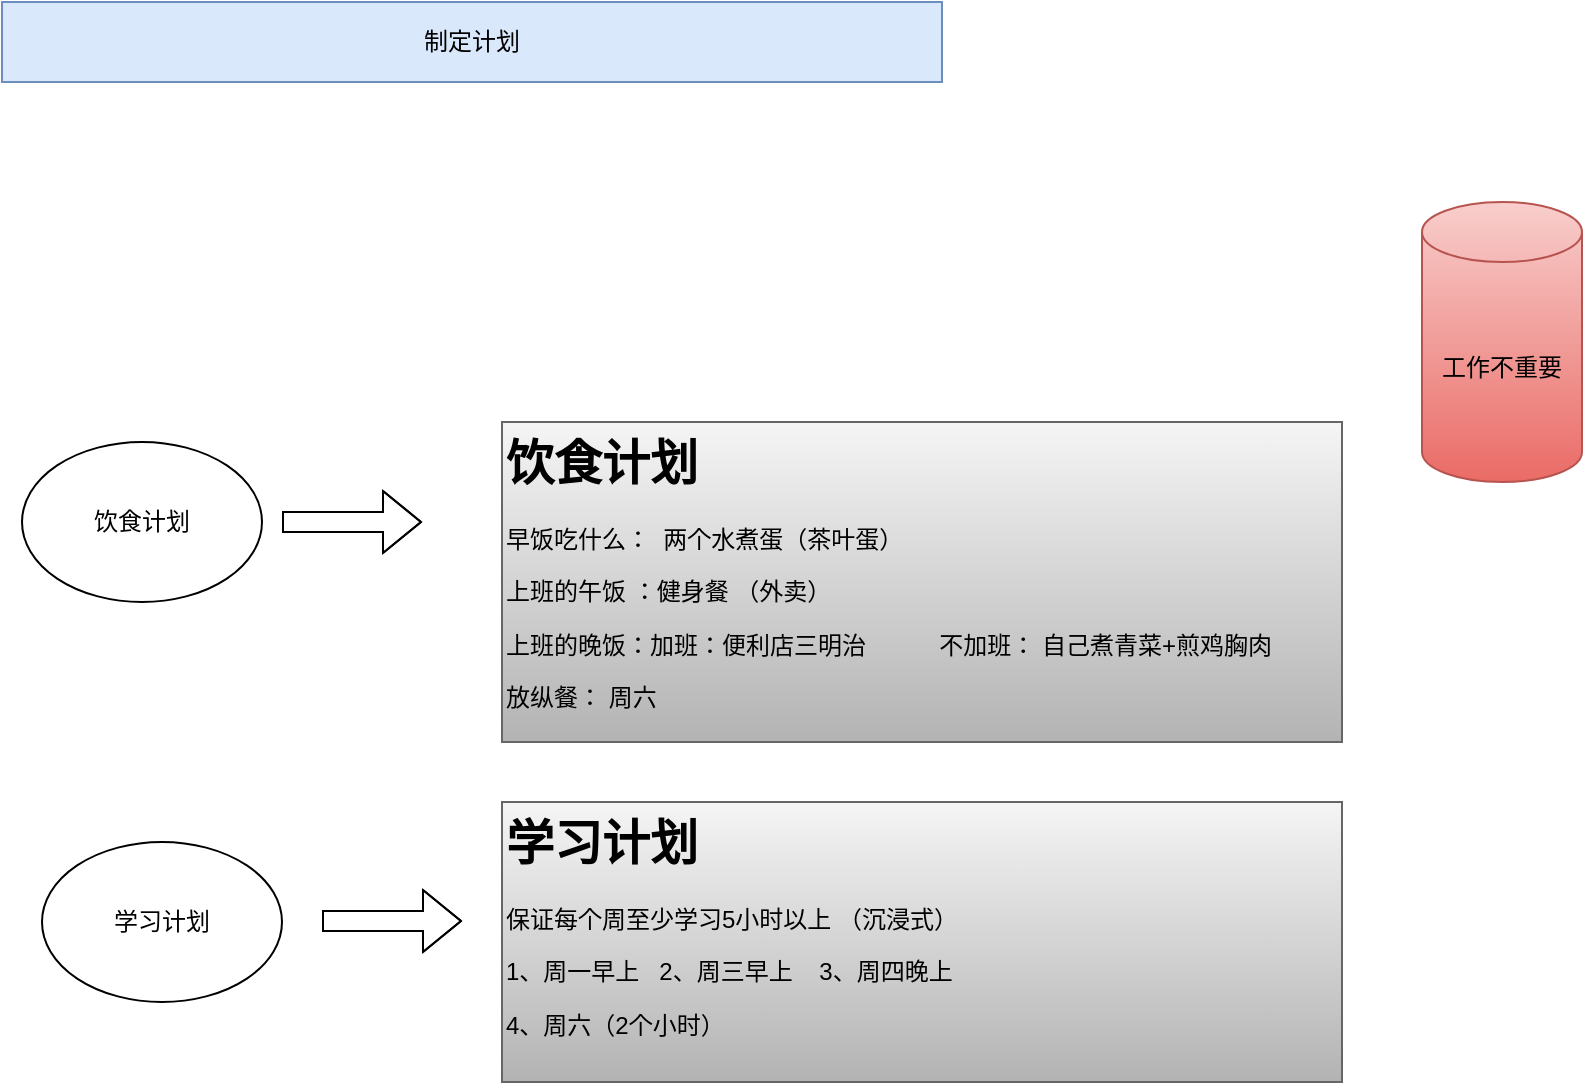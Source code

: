 <mxfile version="24.7.1" type="github">
  <diagram name="第 1 页" id="rxCOqaZMWurDvbbdeBvU">
    <mxGraphModel dx="1050" dy="530" grid="1" gridSize="10" guides="1" tooltips="1" connect="1" arrows="1" fold="1" page="1" pageScale="1" pageWidth="827" pageHeight="1169" math="0" shadow="0">
      <root>
        <mxCell id="0" />
        <mxCell id="1" parent="0" />
        <mxCell id="0nPajsyXm6vnVNVgFxhB-1" value="制定计划" style="rounded=0;whiteSpace=wrap;html=1;fillColor=#dae8fc;strokeColor=#6c8ebf;" vertex="1" parent="1">
          <mxGeometry x="100" y="70" width="470" height="40" as="geometry" />
        </mxCell>
        <mxCell id="0nPajsyXm6vnVNVgFxhB-4" value="饮食计划" style="ellipse;whiteSpace=wrap;html=1;" vertex="1" parent="1">
          <mxGeometry x="110" y="290" width="120" height="80" as="geometry" />
        </mxCell>
        <mxCell id="0nPajsyXm6vnVNVgFxhB-5" value="" style="shape=flexArrow;endArrow=classic;html=1;rounded=0;" edge="1" parent="1">
          <mxGeometry width="50" height="50" relative="1" as="geometry">
            <mxPoint x="240" y="330" as="sourcePoint" />
            <mxPoint x="310" y="330" as="targetPoint" />
            <Array as="points">
              <mxPoint x="260" y="330" />
            </Array>
          </mxGeometry>
        </mxCell>
        <mxCell id="0nPajsyXm6vnVNVgFxhB-6" value="&lt;h1 style=&quot;margin-top: 0px;&quot;&gt;饮食计划&lt;/h1&gt;&lt;p&gt;早饭吃什么：&amp;nbsp; 两个水煮蛋（茶叶蛋）&lt;/p&gt;&lt;p&gt;上班的午饭 ：健身餐 （外卖）&lt;/p&gt;&lt;p&gt;上班的晚饭：加班：便利店三明治&amp;nbsp; &amp;nbsp; &amp;nbsp; &amp;nbsp; &amp;nbsp; &amp;nbsp;不加班： 自己煮青菜+煎鸡胸肉&lt;/p&gt;&lt;p&gt;&lt;span style=&quot;background-color: initial;&quot;&gt;放纵餐： 周六&amp;nbsp;&lt;/span&gt;&lt;/p&gt;&lt;p&gt;&lt;span style=&quot;background-color: initial;&quot;&gt;&amp;nbsp;&lt;/span&gt;&lt;br&gt;&lt;/p&gt;" style="text;html=1;whiteSpace=wrap;overflow=hidden;rounded=0;fillColor=#f5f5f5;gradientColor=#b3b3b3;strokeColor=#666666;" vertex="1" parent="1">
          <mxGeometry x="350" y="280" width="420" height="160" as="geometry" />
        </mxCell>
        <mxCell id="0nPajsyXm6vnVNVgFxhB-7" value="学习计划" style="ellipse;whiteSpace=wrap;html=1;" vertex="1" parent="1">
          <mxGeometry x="120" y="490" width="120" height="80" as="geometry" />
        </mxCell>
        <mxCell id="0nPajsyXm6vnVNVgFxhB-8" value="" style="shape=flexArrow;endArrow=classic;html=1;rounded=0;" edge="1" parent="1">
          <mxGeometry width="50" height="50" relative="1" as="geometry">
            <mxPoint x="260" y="529.5" as="sourcePoint" />
            <mxPoint x="330" y="529.5" as="targetPoint" />
            <Array as="points">
              <mxPoint x="280" y="529.5" />
            </Array>
          </mxGeometry>
        </mxCell>
        <mxCell id="0nPajsyXm6vnVNVgFxhB-10" value="&lt;h1 style=&quot;margin-top: 0px;&quot;&gt;学习计划&lt;/h1&gt;&lt;p&gt;保证每个周至少学习5小时以上 （沉浸式）&lt;/p&gt;&lt;p&gt;1、周一早上&amp;nbsp; &amp;nbsp;2、周三早上&amp;nbsp; &amp;nbsp; 3、周四晚上&amp;nbsp;&amp;nbsp;&lt;/p&gt;&lt;p&gt;4、周六（2个小时）&lt;/p&gt;&lt;p&gt;&lt;br&gt;&lt;/p&gt;&lt;p&gt;&lt;br&gt;&lt;/p&gt;&lt;p&gt;&lt;br&gt;&lt;/p&gt;" style="text;html=1;whiteSpace=wrap;overflow=hidden;rounded=0;fillColor=#f5f5f5;gradientColor=#b3b3b3;strokeColor=#666666;" vertex="1" parent="1">
          <mxGeometry x="350" y="470" width="420" height="140" as="geometry" />
        </mxCell>
        <mxCell id="0nPajsyXm6vnVNVgFxhB-11" value="工作不重要" style="shape=cylinder3;whiteSpace=wrap;html=1;boundedLbl=1;backgroundOutline=1;size=15;fillColor=#f8cecc;gradientColor=#ea6b66;strokeColor=#b85450;" vertex="1" parent="1">
          <mxGeometry x="810" y="170" width="80" height="140" as="geometry" />
        </mxCell>
      </root>
    </mxGraphModel>
  </diagram>
</mxfile>

